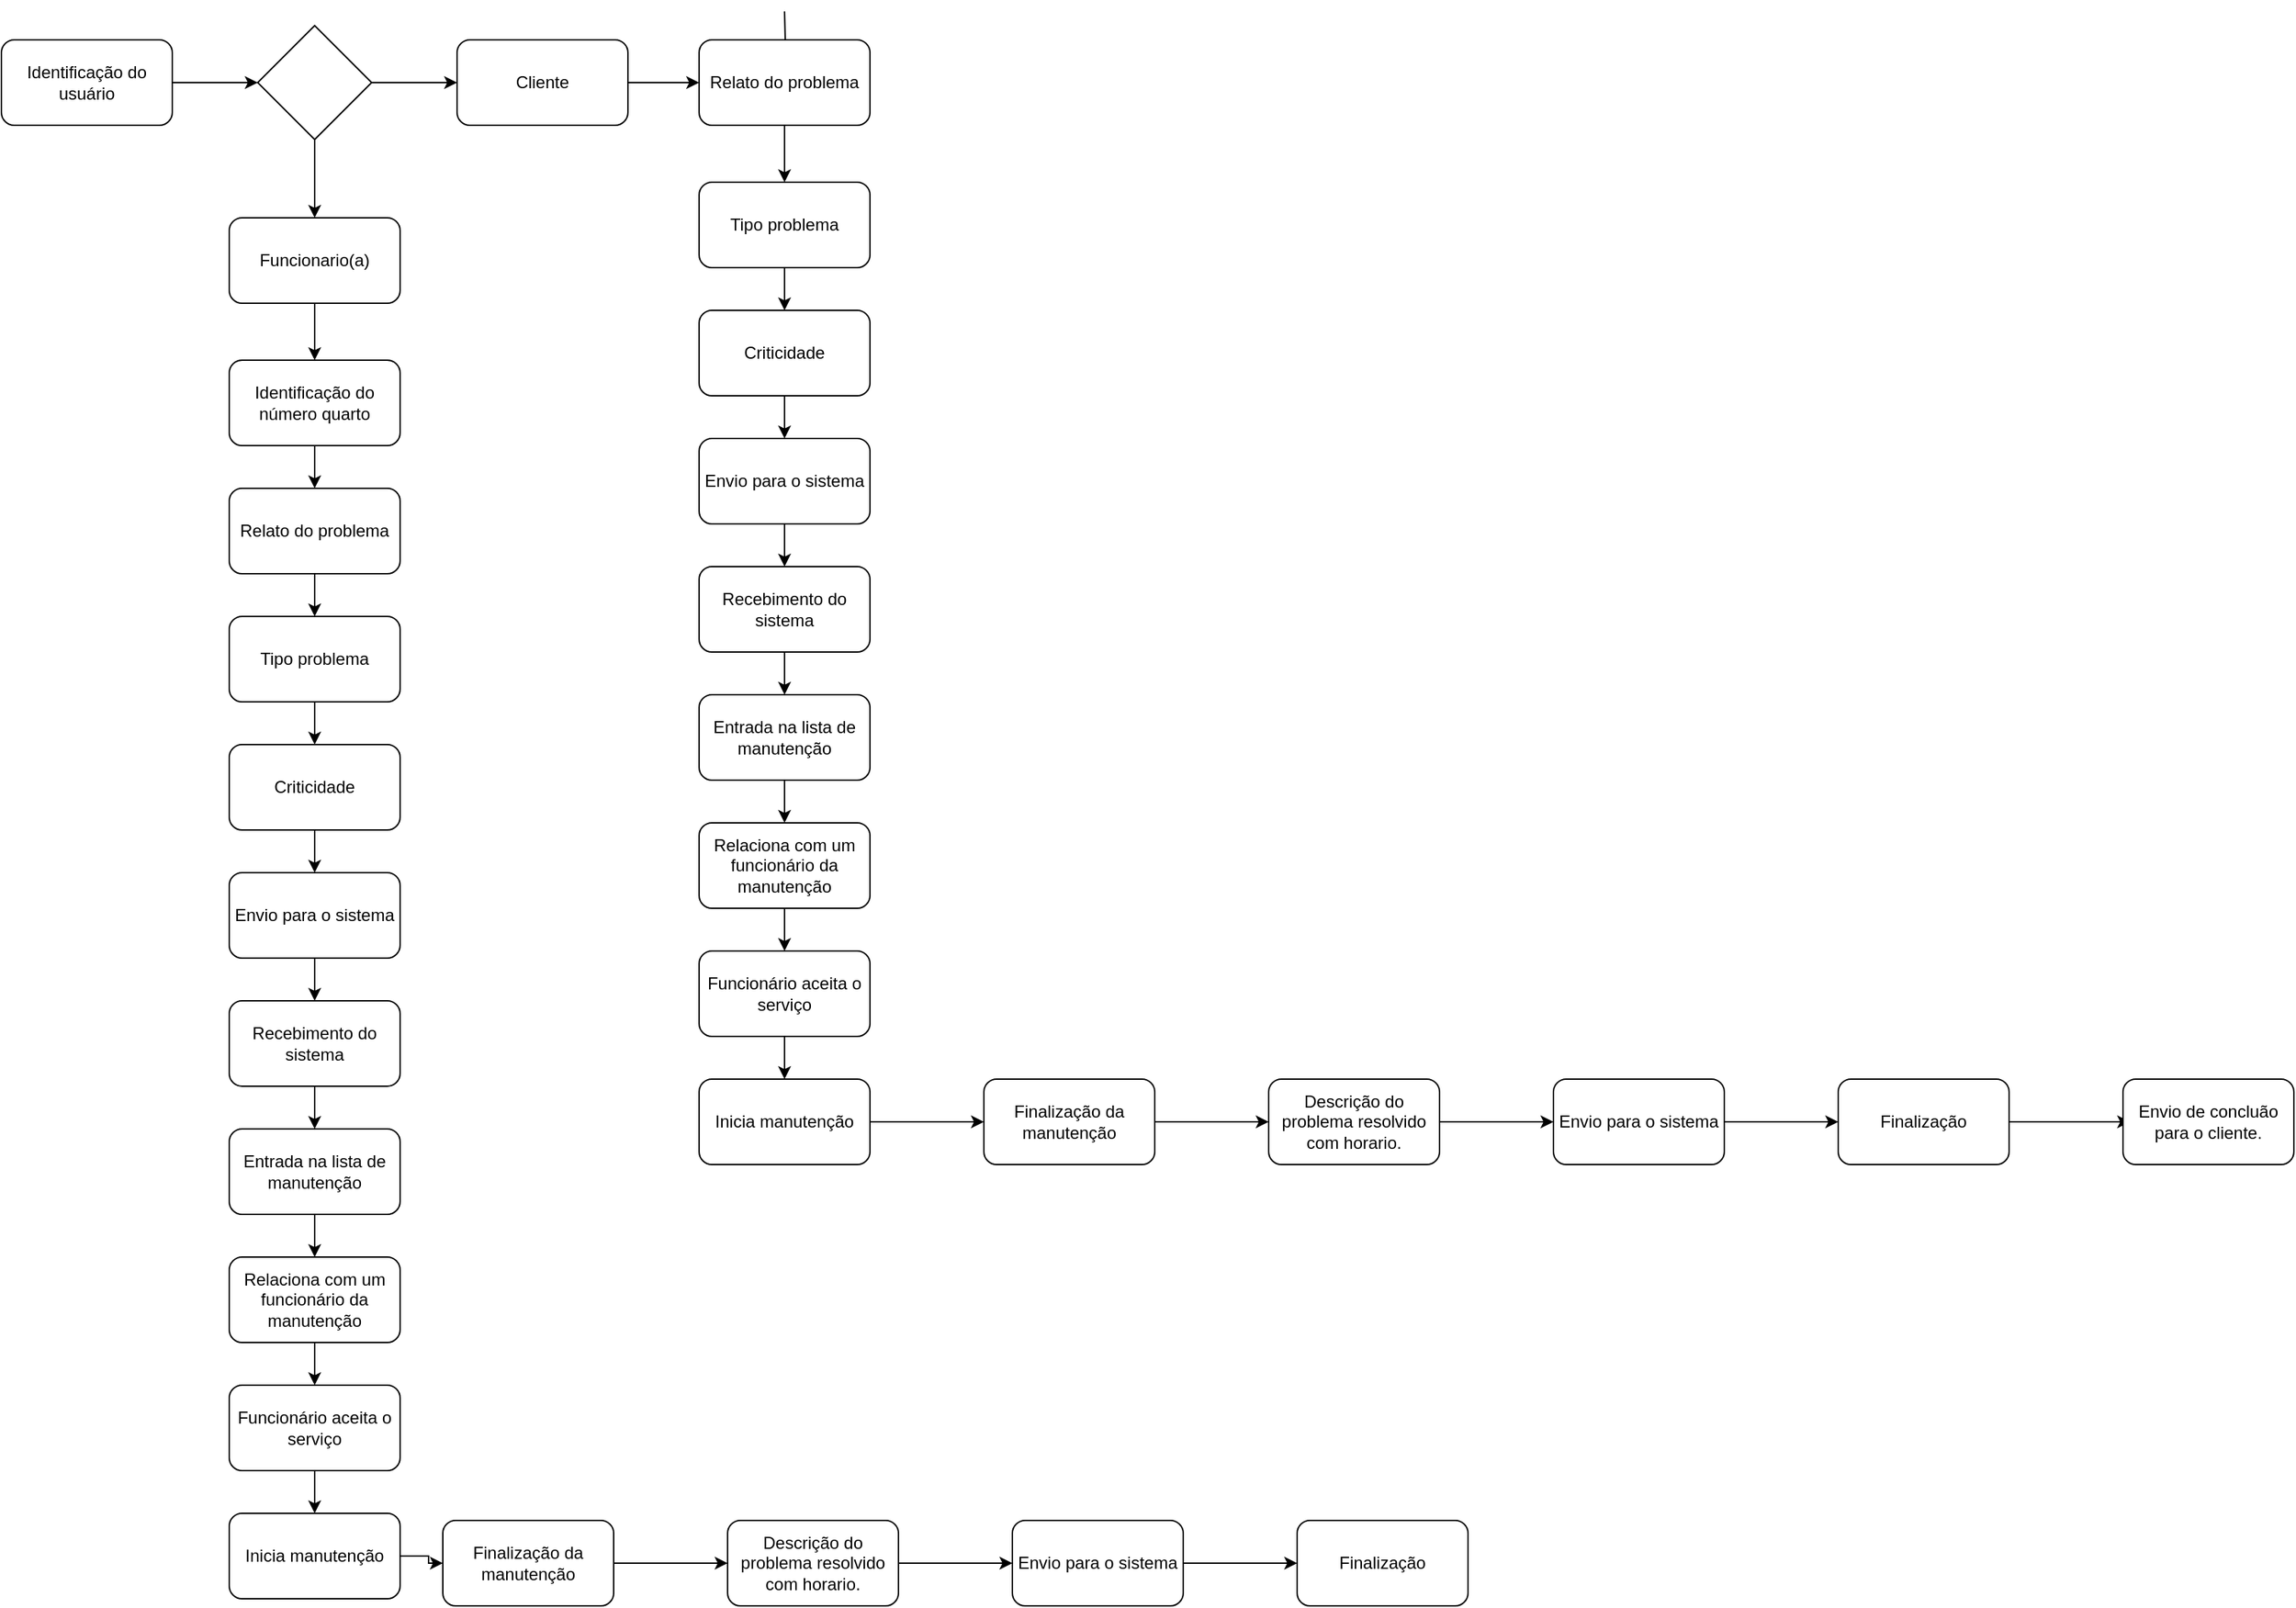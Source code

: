 <mxfile version="24.3.1" type="github">
  <diagram name="Page-1" id="2YBvvXClWsGukQMizWep">
    <mxGraphModel dx="3585" dy="3075" grid="1" gridSize="10" guides="1" tooltips="1" connect="1" arrows="1" fold="1" page="1" pageScale="1" pageWidth="850" pageHeight="1100" math="0" shadow="0">
      <root>
        <mxCell id="0" />
        <mxCell id="1" parent="0" />
        <mxCell id="ZcWN7I3vVap4NGYUcvSz-65" value="" style="edgeStyle=orthogonalEdgeStyle;rounded=0;orthogonalLoop=1;jettySize=auto;html=1;" edge="1" parent="1" source="ZcWN7I3vVap4NGYUcvSz-1" target="ZcWN7I3vVap4NGYUcvSz-63">
          <mxGeometry relative="1" as="geometry" />
        </mxCell>
        <mxCell id="ZcWN7I3vVap4NGYUcvSz-1" value="Identificação do usuário" style="rounded=1;whiteSpace=wrap;html=1;" vertex="1" parent="1">
          <mxGeometry x="20" y="-10" width="120" height="60" as="geometry" />
        </mxCell>
        <mxCell id="ZcWN7I3vVap4NGYUcvSz-7" value="" style="edgeStyle=orthogonalEdgeStyle;rounded=0;orthogonalLoop=1;jettySize=auto;html=1;" edge="1" parent="1" source="ZcWN7I3vVap4NGYUcvSz-2" target="ZcWN7I3vVap4NGYUcvSz-6">
          <mxGeometry relative="1" as="geometry" />
        </mxCell>
        <mxCell id="ZcWN7I3vVap4NGYUcvSz-2" value="Funcionario(a)" style="rounded=1;whiteSpace=wrap;html=1;" vertex="1" parent="1">
          <mxGeometry x="180" y="115" width="120" height="60" as="geometry" />
        </mxCell>
        <mxCell id="ZcWN7I3vVap4NGYUcvSz-60" value="" style="edgeStyle=orthogonalEdgeStyle;rounded=0;orthogonalLoop=1;jettySize=auto;html=1;" edge="1" parent="1" source="ZcWN7I3vVap4NGYUcvSz-4" target="ZcWN7I3vVap4NGYUcvSz-36">
          <mxGeometry relative="1" as="geometry" />
        </mxCell>
        <mxCell id="ZcWN7I3vVap4NGYUcvSz-4" value="Cliente" style="rounded=1;whiteSpace=wrap;html=1;" vertex="1" parent="1">
          <mxGeometry x="340" y="-10" width="120" height="60" as="geometry" />
        </mxCell>
        <mxCell id="ZcWN7I3vVap4NGYUcvSz-9" value="" style="edgeStyle=orthogonalEdgeStyle;rounded=0;orthogonalLoop=1;jettySize=auto;html=1;" edge="1" parent="1" source="ZcWN7I3vVap4NGYUcvSz-6" target="ZcWN7I3vVap4NGYUcvSz-8">
          <mxGeometry relative="1" as="geometry" />
        </mxCell>
        <mxCell id="ZcWN7I3vVap4NGYUcvSz-6" value="Identificação do número quarto" style="rounded=1;whiteSpace=wrap;html=1;" vertex="1" parent="1">
          <mxGeometry x="180" y="215" width="120" height="60" as="geometry" />
        </mxCell>
        <mxCell id="ZcWN7I3vVap4NGYUcvSz-11" value="" style="edgeStyle=orthogonalEdgeStyle;rounded=0;orthogonalLoop=1;jettySize=auto;html=1;" edge="1" parent="1" source="ZcWN7I3vVap4NGYUcvSz-8" target="ZcWN7I3vVap4NGYUcvSz-10">
          <mxGeometry relative="1" as="geometry" />
        </mxCell>
        <mxCell id="ZcWN7I3vVap4NGYUcvSz-8" value="Relato do problema" style="rounded=1;whiteSpace=wrap;html=1;" vertex="1" parent="1">
          <mxGeometry x="180" y="305" width="120" height="60" as="geometry" />
        </mxCell>
        <mxCell id="ZcWN7I3vVap4NGYUcvSz-13" value="" style="edgeStyle=orthogonalEdgeStyle;rounded=0;orthogonalLoop=1;jettySize=auto;html=1;" edge="1" parent="1" source="ZcWN7I3vVap4NGYUcvSz-10" target="ZcWN7I3vVap4NGYUcvSz-12">
          <mxGeometry relative="1" as="geometry" />
        </mxCell>
        <mxCell id="ZcWN7I3vVap4NGYUcvSz-10" value="Tipo problema" style="rounded=1;whiteSpace=wrap;html=1;" vertex="1" parent="1">
          <mxGeometry x="180" y="395" width="120" height="60" as="geometry" />
        </mxCell>
        <mxCell id="ZcWN7I3vVap4NGYUcvSz-15" value="" style="edgeStyle=orthogonalEdgeStyle;rounded=0;orthogonalLoop=1;jettySize=auto;html=1;" edge="1" parent="1" source="ZcWN7I3vVap4NGYUcvSz-12" target="ZcWN7I3vVap4NGYUcvSz-14">
          <mxGeometry relative="1" as="geometry" />
        </mxCell>
        <mxCell id="ZcWN7I3vVap4NGYUcvSz-12" value="Criticidade" style="rounded=1;whiteSpace=wrap;html=1;" vertex="1" parent="1">
          <mxGeometry x="180" y="485" width="120" height="60" as="geometry" />
        </mxCell>
        <mxCell id="ZcWN7I3vVap4NGYUcvSz-17" value="" style="edgeStyle=orthogonalEdgeStyle;rounded=0;orthogonalLoop=1;jettySize=auto;html=1;" edge="1" parent="1" source="ZcWN7I3vVap4NGYUcvSz-14" target="ZcWN7I3vVap4NGYUcvSz-16">
          <mxGeometry relative="1" as="geometry" />
        </mxCell>
        <mxCell id="ZcWN7I3vVap4NGYUcvSz-14" value="Envio para o sistema" style="rounded=1;whiteSpace=wrap;html=1;" vertex="1" parent="1">
          <mxGeometry x="180" y="575" width="120" height="60" as="geometry" />
        </mxCell>
        <mxCell id="ZcWN7I3vVap4NGYUcvSz-19" value="" style="edgeStyle=orthogonalEdgeStyle;rounded=0;orthogonalLoop=1;jettySize=auto;html=1;" edge="1" parent="1" source="ZcWN7I3vVap4NGYUcvSz-16" target="ZcWN7I3vVap4NGYUcvSz-18">
          <mxGeometry relative="1" as="geometry" />
        </mxCell>
        <mxCell id="ZcWN7I3vVap4NGYUcvSz-16" value="Recebimento do sistema" style="rounded=1;whiteSpace=wrap;html=1;" vertex="1" parent="1">
          <mxGeometry x="180" y="665" width="120" height="60" as="geometry" />
        </mxCell>
        <mxCell id="ZcWN7I3vVap4NGYUcvSz-21" value="" style="edgeStyle=orthogonalEdgeStyle;rounded=0;orthogonalLoop=1;jettySize=auto;html=1;" edge="1" parent="1" source="ZcWN7I3vVap4NGYUcvSz-18" target="ZcWN7I3vVap4NGYUcvSz-20">
          <mxGeometry relative="1" as="geometry" />
        </mxCell>
        <mxCell id="ZcWN7I3vVap4NGYUcvSz-18" value="Entrada na lista de manutenção" style="rounded=1;whiteSpace=wrap;html=1;" vertex="1" parent="1">
          <mxGeometry x="180" y="755" width="120" height="60" as="geometry" />
        </mxCell>
        <mxCell id="ZcWN7I3vVap4NGYUcvSz-23" value="" style="edgeStyle=orthogonalEdgeStyle;rounded=0;orthogonalLoop=1;jettySize=auto;html=1;" edge="1" parent="1" source="ZcWN7I3vVap4NGYUcvSz-20" target="ZcWN7I3vVap4NGYUcvSz-22">
          <mxGeometry relative="1" as="geometry" />
        </mxCell>
        <mxCell id="ZcWN7I3vVap4NGYUcvSz-20" value="Relaciona com um funcionário da manutenção" style="rounded=1;whiteSpace=wrap;html=1;" vertex="1" parent="1">
          <mxGeometry x="180" y="845" width="120" height="60" as="geometry" />
        </mxCell>
        <mxCell id="ZcWN7I3vVap4NGYUcvSz-25" value="" style="edgeStyle=orthogonalEdgeStyle;rounded=0;orthogonalLoop=1;jettySize=auto;html=1;" edge="1" parent="1" source="ZcWN7I3vVap4NGYUcvSz-22" target="ZcWN7I3vVap4NGYUcvSz-24">
          <mxGeometry relative="1" as="geometry" />
        </mxCell>
        <mxCell id="ZcWN7I3vVap4NGYUcvSz-22" value="Funcionário aceita o serviço" style="rounded=1;whiteSpace=wrap;html=1;" vertex="1" parent="1">
          <mxGeometry x="180" y="935" width="120" height="60" as="geometry" />
        </mxCell>
        <mxCell id="ZcWN7I3vVap4NGYUcvSz-27" value="" style="edgeStyle=orthogonalEdgeStyle;rounded=0;orthogonalLoop=1;jettySize=auto;html=1;" edge="1" parent="1" source="ZcWN7I3vVap4NGYUcvSz-24" target="ZcWN7I3vVap4NGYUcvSz-26">
          <mxGeometry relative="1" as="geometry" />
        </mxCell>
        <mxCell id="ZcWN7I3vVap4NGYUcvSz-24" value="Inicia manutenção" style="rounded=1;whiteSpace=wrap;html=1;" vertex="1" parent="1">
          <mxGeometry x="180" y="1025" width="120" height="60" as="geometry" />
        </mxCell>
        <mxCell id="ZcWN7I3vVap4NGYUcvSz-29" value="" style="edgeStyle=orthogonalEdgeStyle;rounded=0;orthogonalLoop=1;jettySize=auto;html=1;" edge="1" parent="1" source="ZcWN7I3vVap4NGYUcvSz-26" target="ZcWN7I3vVap4NGYUcvSz-28">
          <mxGeometry relative="1" as="geometry" />
        </mxCell>
        <mxCell id="ZcWN7I3vVap4NGYUcvSz-26" value="Finalização da manutenção" style="rounded=1;whiteSpace=wrap;html=1;" vertex="1" parent="1">
          <mxGeometry x="330" y="1030" width="120" height="60" as="geometry" />
        </mxCell>
        <mxCell id="ZcWN7I3vVap4NGYUcvSz-31" value="" style="edgeStyle=orthogonalEdgeStyle;rounded=0;orthogonalLoop=1;jettySize=auto;html=1;" edge="1" parent="1" source="ZcWN7I3vVap4NGYUcvSz-28" target="ZcWN7I3vVap4NGYUcvSz-30">
          <mxGeometry relative="1" as="geometry" />
        </mxCell>
        <mxCell id="ZcWN7I3vVap4NGYUcvSz-28" value="Descrição do problema resolvido com horario." style="rounded=1;whiteSpace=wrap;html=1;" vertex="1" parent="1">
          <mxGeometry x="530" y="1030" width="120" height="60" as="geometry" />
        </mxCell>
        <mxCell id="ZcWN7I3vVap4NGYUcvSz-33" value="" style="edgeStyle=orthogonalEdgeStyle;rounded=0;orthogonalLoop=1;jettySize=auto;html=1;" edge="1" parent="1" source="ZcWN7I3vVap4NGYUcvSz-30" target="ZcWN7I3vVap4NGYUcvSz-32">
          <mxGeometry relative="1" as="geometry" />
        </mxCell>
        <mxCell id="ZcWN7I3vVap4NGYUcvSz-30" value="Envio para o sistema" style="rounded=1;whiteSpace=wrap;html=1;" vertex="1" parent="1">
          <mxGeometry x="730" y="1030" width="120" height="60" as="geometry" />
        </mxCell>
        <mxCell id="ZcWN7I3vVap4NGYUcvSz-32" value="Finalização" style="rounded=1;whiteSpace=wrap;html=1;" vertex="1" parent="1">
          <mxGeometry x="930" y="1030" width="120" height="60" as="geometry" />
        </mxCell>
        <mxCell id="ZcWN7I3vVap4NGYUcvSz-34" value="" style="edgeStyle=orthogonalEdgeStyle;rounded=0;orthogonalLoop=1;jettySize=auto;html=1;" edge="1" parent="1" target="ZcWN7I3vVap4NGYUcvSz-36">
          <mxGeometry relative="1" as="geometry">
            <mxPoint x="570" y="-30" as="sourcePoint" />
          </mxGeometry>
        </mxCell>
        <mxCell id="ZcWN7I3vVap4NGYUcvSz-35" value="" style="edgeStyle=orthogonalEdgeStyle;rounded=0;orthogonalLoop=1;jettySize=auto;html=1;" edge="1" parent="1" source="ZcWN7I3vVap4NGYUcvSz-36" target="ZcWN7I3vVap4NGYUcvSz-38">
          <mxGeometry relative="1" as="geometry" />
        </mxCell>
        <mxCell id="ZcWN7I3vVap4NGYUcvSz-36" value="Relato do problema" style="rounded=1;whiteSpace=wrap;html=1;" vertex="1" parent="1">
          <mxGeometry x="510" y="-10" width="120" height="60" as="geometry" />
        </mxCell>
        <mxCell id="ZcWN7I3vVap4NGYUcvSz-37" value="" style="edgeStyle=orthogonalEdgeStyle;rounded=0;orthogonalLoop=1;jettySize=auto;html=1;" edge="1" parent="1" source="ZcWN7I3vVap4NGYUcvSz-38" target="ZcWN7I3vVap4NGYUcvSz-40">
          <mxGeometry relative="1" as="geometry" />
        </mxCell>
        <mxCell id="ZcWN7I3vVap4NGYUcvSz-38" value="Tipo problema" style="rounded=1;whiteSpace=wrap;html=1;" vertex="1" parent="1">
          <mxGeometry x="510" y="90" width="120" height="60" as="geometry" />
        </mxCell>
        <mxCell id="ZcWN7I3vVap4NGYUcvSz-39" value="" style="edgeStyle=orthogonalEdgeStyle;rounded=0;orthogonalLoop=1;jettySize=auto;html=1;" edge="1" parent="1" source="ZcWN7I3vVap4NGYUcvSz-40" target="ZcWN7I3vVap4NGYUcvSz-42">
          <mxGeometry relative="1" as="geometry" />
        </mxCell>
        <mxCell id="ZcWN7I3vVap4NGYUcvSz-40" value="Criticidade" style="rounded=1;whiteSpace=wrap;html=1;" vertex="1" parent="1">
          <mxGeometry x="510" y="180" width="120" height="60" as="geometry" />
        </mxCell>
        <mxCell id="ZcWN7I3vVap4NGYUcvSz-41" value="" style="edgeStyle=orthogonalEdgeStyle;rounded=0;orthogonalLoop=1;jettySize=auto;html=1;" edge="1" parent="1" source="ZcWN7I3vVap4NGYUcvSz-42" target="ZcWN7I3vVap4NGYUcvSz-44">
          <mxGeometry relative="1" as="geometry" />
        </mxCell>
        <mxCell id="ZcWN7I3vVap4NGYUcvSz-42" value="Envio para o sistema" style="rounded=1;whiteSpace=wrap;html=1;" vertex="1" parent="1">
          <mxGeometry x="510" y="270" width="120" height="60" as="geometry" />
        </mxCell>
        <mxCell id="ZcWN7I3vVap4NGYUcvSz-43" value="" style="edgeStyle=orthogonalEdgeStyle;rounded=0;orthogonalLoop=1;jettySize=auto;html=1;" edge="1" parent="1" source="ZcWN7I3vVap4NGYUcvSz-44" target="ZcWN7I3vVap4NGYUcvSz-46">
          <mxGeometry relative="1" as="geometry" />
        </mxCell>
        <mxCell id="ZcWN7I3vVap4NGYUcvSz-44" value="Recebimento do sistema" style="rounded=1;whiteSpace=wrap;html=1;" vertex="1" parent="1">
          <mxGeometry x="510" y="360" width="120" height="60" as="geometry" />
        </mxCell>
        <mxCell id="ZcWN7I3vVap4NGYUcvSz-45" value="" style="edgeStyle=orthogonalEdgeStyle;rounded=0;orthogonalLoop=1;jettySize=auto;html=1;" edge="1" parent="1" source="ZcWN7I3vVap4NGYUcvSz-46" target="ZcWN7I3vVap4NGYUcvSz-48">
          <mxGeometry relative="1" as="geometry" />
        </mxCell>
        <mxCell id="ZcWN7I3vVap4NGYUcvSz-46" value="Entrada na lista de manutenção" style="rounded=1;whiteSpace=wrap;html=1;" vertex="1" parent="1">
          <mxGeometry x="510" y="450" width="120" height="60" as="geometry" />
        </mxCell>
        <mxCell id="ZcWN7I3vVap4NGYUcvSz-47" value="" style="edgeStyle=orthogonalEdgeStyle;rounded=0;orthogonalLoop=1;jettySize=auto;html=1;" edge="1" parent="1" source="ZcWN7I3vVap4NGYUcvSz-48" target="ZcWN7I3vVap4NGYUcvSz-50">
          <mxGeometry relative="1" as="geometry" />
        </mxCell>
        <mxCell id="ZcWN7I3vVap4NGYUcvSz-48" value="Relaciona com um funcionário da manutenção" style="rounded=1;whiteSpace=wrap;html=1;" vertex="1" parent="1">
          <mxGeometry x="510" y="540" width="120" height="60" as="geometry" />
        </mxCell>
        <mxCell id="ZcWN7I3vVap4NGYUcvSz-49" value="" style="edgeStyle=orthogonalEdgeStyle;rounded=0;orthogonalLoop=1;jettySize=auto;html=1;" edge="1" parent="1" source="ZcWN7I3vVap4NGYUcvSz-50" target="ZcWN7I3vVap4NGYUcvSz-52">
          <mxGeometry relative="1" as="geometry" />
        </mxCell>
        <mxCell id="ZcWN7I3vVap4NGYUcvSz-50" value="Funcionário aceita o serviço" style="rounded=1;whiteSpace=wrap;html=1;" vertex="1" parent="1">
          <mxGeometry x="510" y="630" width="120" height="60" as="geometry" />
        </mxCell>
        <mxCell id="ZcWN7I3vVap4NGYUcvSz-51" value="" style="edgeStyle=orthogonalEdgeStyle;rounded=0;orthogonalLoop=1;jettySize=auto;html=1;" edge="1" parent="1" source="ZcWN7I3vVap4NGYUcvSz-52" target="ZcWN7I3vVap4NGYUcvSz-54">
          <mxGeometry relative="1" as="geometry" />
        </mxCell>
        <mxCell id="ZcWN7I3vVap4NGYUcvSz-52" value="Inicia manutenção" style="rounded=1;whiteSpace=wrap;html=1;" vertex="1" parent="1">
          <mxGeometry x="510" y="720" width="120" height="60" as="geometry" />
        </mxCell>
        <mxCell id="ZcWN7I3vVap4NGYUcvSz-53" value="" style="edgeStyle=orthogonalEdgeStyle;rounded=0;orthogonalLoop=1;jettySize=auto;html=1;" edge="1" parent="1" source="ZcWN7I3vVap4NGYUcvSz-54" target="ZcWN7I3vVap4NGYUcvSz-56">
          <mxGeometry relative="1" as="geometry" />
        </mxCell>
        <mxCell id="ZcWN7I3vVap4NGYUcvSz-54" value="Finalização da manutenção" style="rounded=1;whiteSpace=wrap;html=1;" vertex="1" parent="1">
          <mxGeometry x="710" y="720" width="120" height="60" as="geometry" />
        </mxCell>
        <mxCell id="ZcWN7I3vVap4NGYUcvSz-55" value="" style="edgeStyle=orthogonalEdgeStyle;rounded=0;orthogonalLoop=1;jettySize=auto;html=1;" edge="1" parent="1" source="ZcWN7I3vVap4NGYUcvSz-56" target="ZcWN7I3vVap4NGYUcvSz-58">
          <mxGeometry relative="1" as="geometry" />
        </mxCell>
        <mxCell id="ZcWN7I3vVap4NGYUcvSz-56" value="Descrição do problema resolvido com horario." style="rounded=1;whiteSpace=wrap;html=1;" vertex="1" parent="1">
          <mxGeometry x="910" y="720" width="120" height="60" as="geometry" />
        </mxCell>
        <mxCell id="ZcWN7I3vVap4NGYUcvSz-57" value="" style="edgeStyle=orthogonalEdgeStyle;rounded=0;orthogonalLoop=1;jettySize=auto;html=1;" edge="1" parent="1" source="ZcWN7I3vVap4NGYUcvSz-58">
          <mxGeometry relative="1" as="geometry">
            <mxPoint x="1310" y="750" as="targetPoint" />
          </mxGeometry>
        </mxCell>
        <mxCell id="ZcWN7I3vVap4NGYUcvSz-58" value="Envio para o sistema" style="rounded=1;whiteSpace=wrap;html=1;" vertex="1" parent="1">
          <mxGeometry x="1110" y="720" width="120" height="60" as="geometry" />
        </mxCell>
        <mxCell id="ZcWN7I3vVap4NGYUcvSz-62" value="" style="edgeStyle=orthogonalEdgeStyle;rounded=0;orthogonalLoop=1;jettySize=auto;html=1;" edge="1" parent="1" source="ZcWN7I3vVap4NGYUcvSz-59">
          <mxGeometry relative="1" as="geometry">
            <mxPoint x="1515" y="750" as="targetPoint" />
          </mxGeometry>
        </mxCell>
        <mxCell id="ZcWN7I3vVap4NGYUcvSz-59" value="Finalização" style="rounded=1;whiteSpace=wrap;html=1;" vertex="1" parent="1">
          <mxGeometry x="1310" y="720" width="120" height="60" as="geometry" />
        </mxCell>
        <mxCell id="ZcWN7I3vVap4NGYUcvSz-61" value="Envio de concluão para o cliente." style="rounded=1;whiteSpace=wrap;html=1;" vertex="1" parent="1">
          <mxGeometry x="1510" y="720" width="120" height="60" as="geometry" />
        </mxCell>
        <mxCell id="ZcWN7I3vVap4NGYUcvSz-66" value="" style="edgeStyle=orthogonalEdgeStyle;rounded=0;orthogonalLoop=1;jettySize=auto;html=1;" edge="1" parent="1" source="ZcWN7I3vVap4NGYUcvSz-63" target="ZcWN7I3vVap4NGYUcvSz-2">
          <mxGeometry relative="1" as="geometry" />
        </mxCell>
        <mxCell id="ZcWN7I3vVap4NGYUcvSz-67" value="" style="edgeStyle=orthogonalEdgeStyle;rounded=0;orthogonalLoop=1;jettySize=auto;html=1;" edge="1" parent="1" source="ZcWN7I3vVap4NGYUcvSz-63" target="ZcWN7I3vVap4NGYUcvSz-4">
          <mxGeometry relative="1" as="geometry" />
        </mxCell>
        <mxCell id="ZcWN7I3vVap4NGYUcvSz-63" value="" style="rhombus;whiteSpace=wrap;html=1;" vertex="1" parent="1">
          <mxGeometry x="200" y="-20" width="80" height="80" as="geometry" />
        </mxCell>
      </root>
    </mxGraphModel>
  </diagram>
</mxfile>
